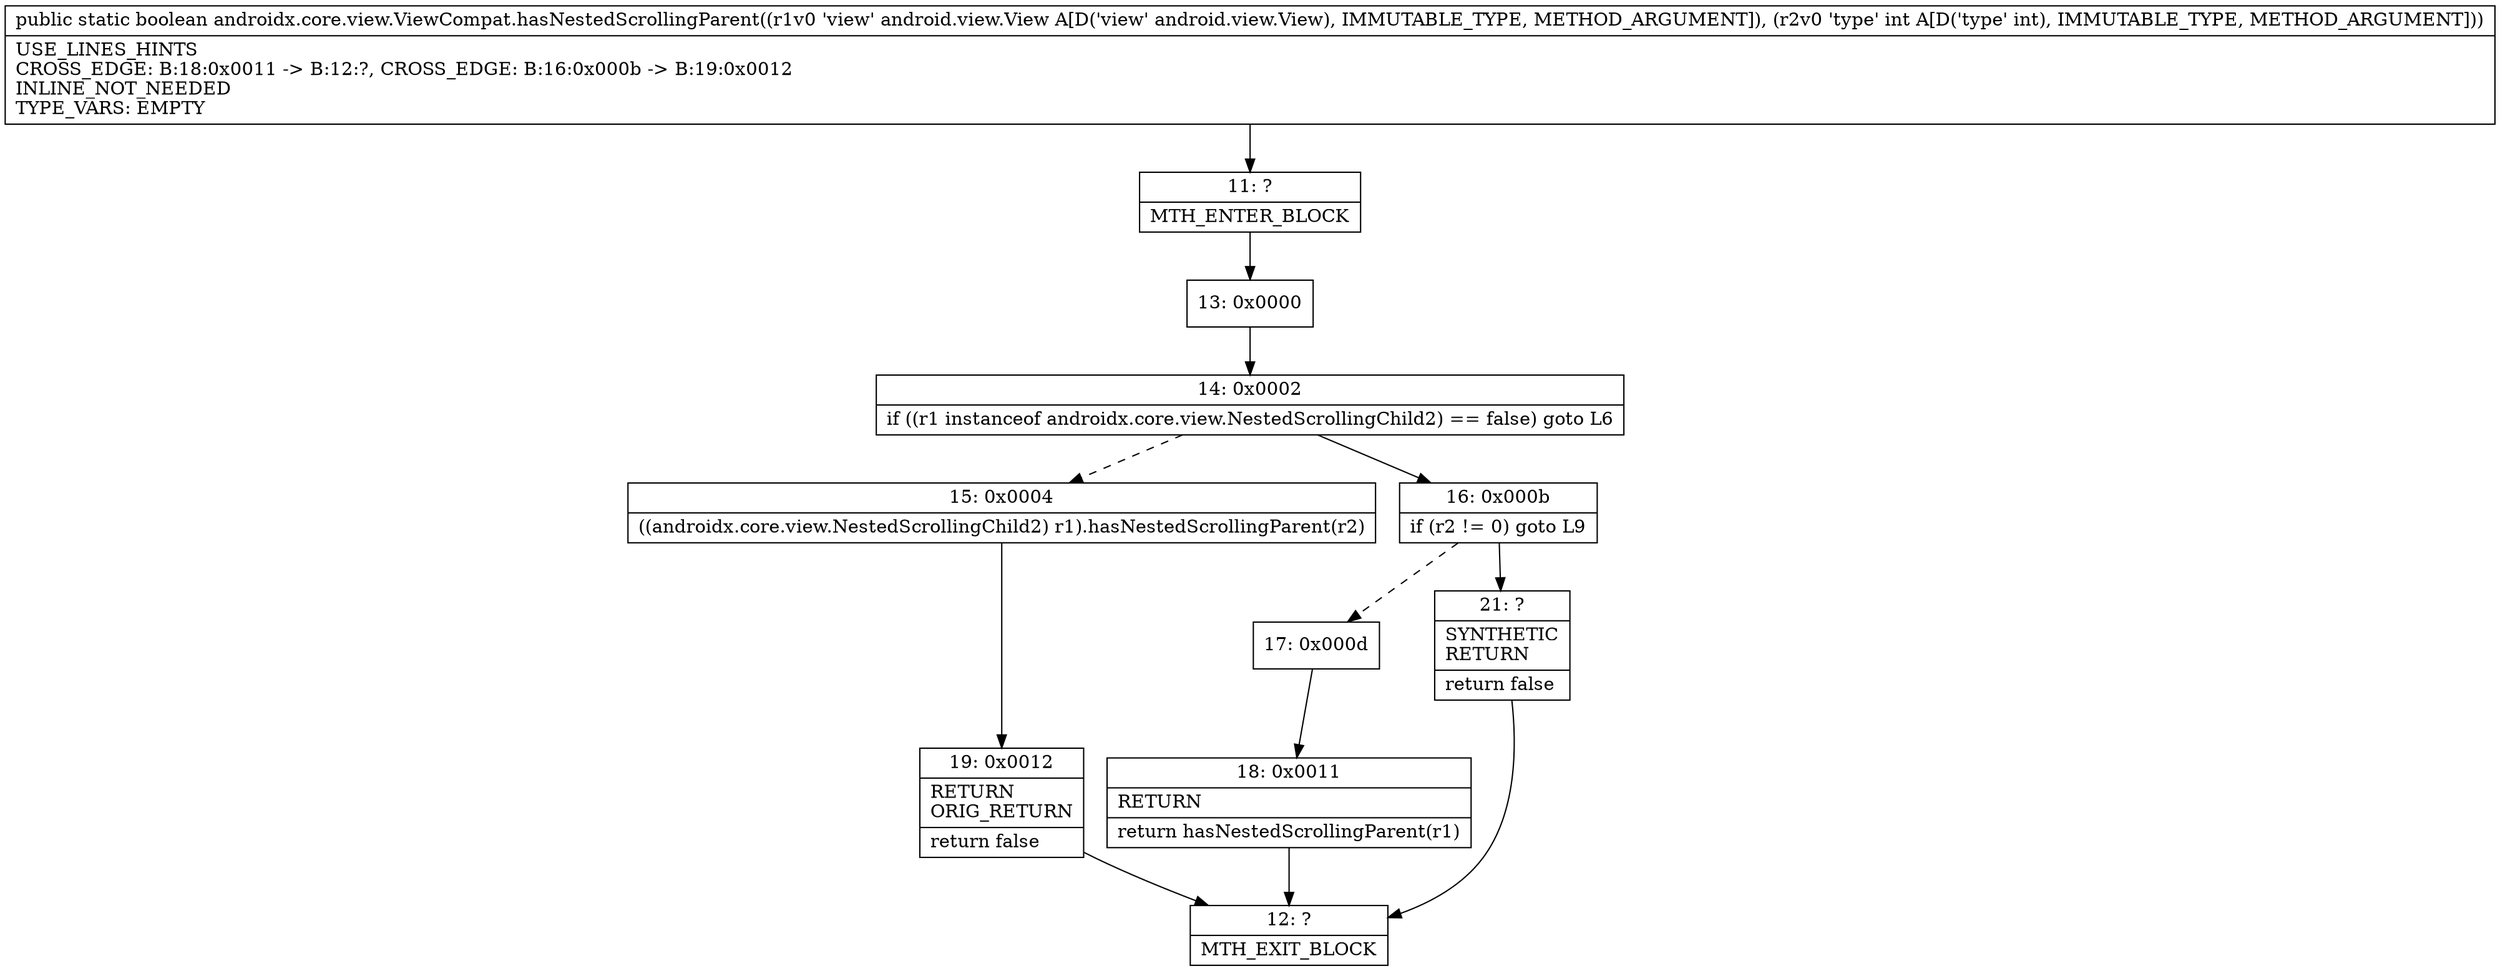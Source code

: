 digraph "CFG forandroidx.core.view.ViewCompat.hasNestedScrollingParent(Landroid\/view\/View;I)Z" {
Node_11 [shape=record,label="{11\:\ ?|MTH_ENTER_BLOCK\l}"];
Node_13 [shape=record,label="{13\:\ 0x0000}"];
Node_14 [shape=record,label="{14\:\ 0x0002|if ((r1 instanceof androidx.core.view.NestedScrollingChild2) == false) goto L6\l}"];
Node_15 [shape=record,label="{15\:\ 0x0004|((androidx.core.view.NestedScrollingChild2) r1).hasNestedScrollingParent(r2)\l}"];
Node_19 [shape=record,label="{19\:\ 0x0012|RETURN\lORIG_RETURN\l|return false\l}"];
Node_12 [shape=record,label="{12\:\ ?|MTH_EXIT_BLOCK\l}"];
Node_16 [shape=record,label="{16\:\ 0x000b|if (r2 != 0) goto L9\l}"];
Node_17 [shape=record,label="{17\:\ 0x000d}"];
Node_18 [shape=record,label="{18\:\ 0x0011|RETURN\l|return hasNestedScrollingParent(r1)\l}"];
Node_21 [shape=record,label="{21\:\ ?|SYNTHETIC\lRETURN\l|return false\l}"];
MethodNode[shape=record,label="{public static boolean androidx.core.view.ViewCompat.hasNestedScrollingParent((r1v0 'view' android.view.View A[D('view' android.view.View), IMMUTABLE_TYPE, METHOD_ARGUMENT]), (r2v0 'type' int A[D('type' int), IMMUTABLE_TYPE, METHOD_ARGUMENT]))  | USE_LINES_HINTS\lCROSS_EDGE: B:18:0x0011 \-\> B:12:?, CROSS_EDGE: B:16:0x000b \-\> B:19:0x0012\lINLINE_NOT_NEEDED\lTYPE_VARS: EMPTY\l}"];
MethodNode -> Node_11;Node_11 -> Node_13;
Node_13 -> Node_14;
Node_14 -> Node_15[style=dashed];
Node_14 -> Node_16;
Node_15 -> Node_19;
Node_19 -> Node_12;
Node_16 -> Node_17[style=dashed];
Node_16 -> Node_21;
Node_17 -> Node_18;
Node_18 -> Node_12;
Node_21 -> Node_12;
}

